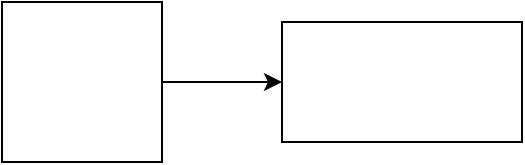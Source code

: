 <mxfile version="14.9.5" type="github">
  <diagram id="cOsJj7fOWPS6FAk0XLpC" name="第 1 页">
    <mxGraphModel dx="1080" dy="690" grid="1" gridSize="10" guides="1" tooltips="1" connect="1" arrows="1" fold="1" page="1" pageScale="1" pageWidth="827" pageHeight="1169" math="0" shadow="0">
      <root>
        <mxCell id="0" />
        <mxCell id="1" parent="0" />
        <mxCell id="km66Z5qtLW2cSpxELFKR-3" value="" style="edgeStyle=orthogonalEdgeStyle;rounded=0;orthogonalLoop=1;jettySize=auto;html=1;" edge="1" parent="1" source="km66Z5qtLW2cSpxELFKR-1" target="km66Z5qtLW2cSpxELFKR-2">
          <mxGeometry relative="1" as="geometry" />
        </mxCell>
        <mxCell id="km66Z5qtLW2cSpxELFKR-1" value="" style="whiteSpace=wrap;html=1;aspect=fixed;" vertex="1" parent="1">
          <mxGeometry x="190" y="240" width="80" height="80" as="geometry" />
        </mxCell>
        <mxCell id="km66Z5qtLW2cSpxELFKR-2" value="" style="whiteSpace=wrap;html=1;" vertex="1" parent="1">
          <mxGeometry x="330" y="250" width="120" height="60" as="geometry" />
        </mxCell>
      </root>
    </mxGraphModel>
  </diagram>
</mxfile>
